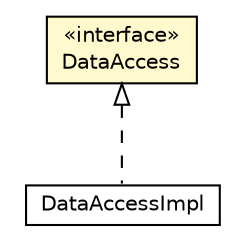 #!/usr/local/bin/dot
#
# Class diagram 
# Generated by UMLGraph version R5_6-24-gf6e263 (http://www.umlgraph.org/)
#

digraph G {
	edge [fontname="Helvetica",fontsize=10,labelfontname="Helvetica",labelfontsize=10];
	node [fontname="Helvetica",fontsize=10,shape=plaintext];
	nodesep=0.25;
	ranksep=0.5;
	// org.universAAL.tools.ucc.database.space.DataAccessImpl
	c46772 [label=<<table title="org.universAAL.tools.ucc.database.space.DataAccessImpl" border="0" cellborder="1" cellspacing="0" cellpadding="2" port="p" href="./DataAccessImpl.html">
		<tr><td><table border="0" cellspacing="0" cellpadding="1">
<tr><td align="center" balign="center"> DataAccessImpl </td></tr>
		</table></td></tr>
		</table>>, URL="./DataAccessImpl.html", fontname="Helvetica", fontcolor="black", fontsize=10.0];
	// org.universAAL.tools.ucc.database.space.DataAccess
	c46773 [label=<<table title="org.universAAL.tools.ucc.database.space.DataAccess" border="0" cellborder="1" cellspacing="0" cellpadding="2" port="p" bgcolor="lemonChiffon" href="./DataAccess.html">
		<tr><td><table border="0" cellspacing="0" cellpadding="1">
<tr><td align="center" balign="center"> &#171;interface&#187; </td></tr>
<tr><td align="center" balign="center"> DataAccess </td></tr>
		</table></td></tr>
		</table>>, URL="./DataAccess.html", fontname="Helvetica", fontcolor="black", fontsize=10.0];
	//org.universAAL.tools.ucc.database.space.DataAccessImpl implements org.universAAL.tools.ucc.database.space.DataAccess
	c46773:p -> c46772:p [dir=back,arrowtail=empty,style=dashed];
}

